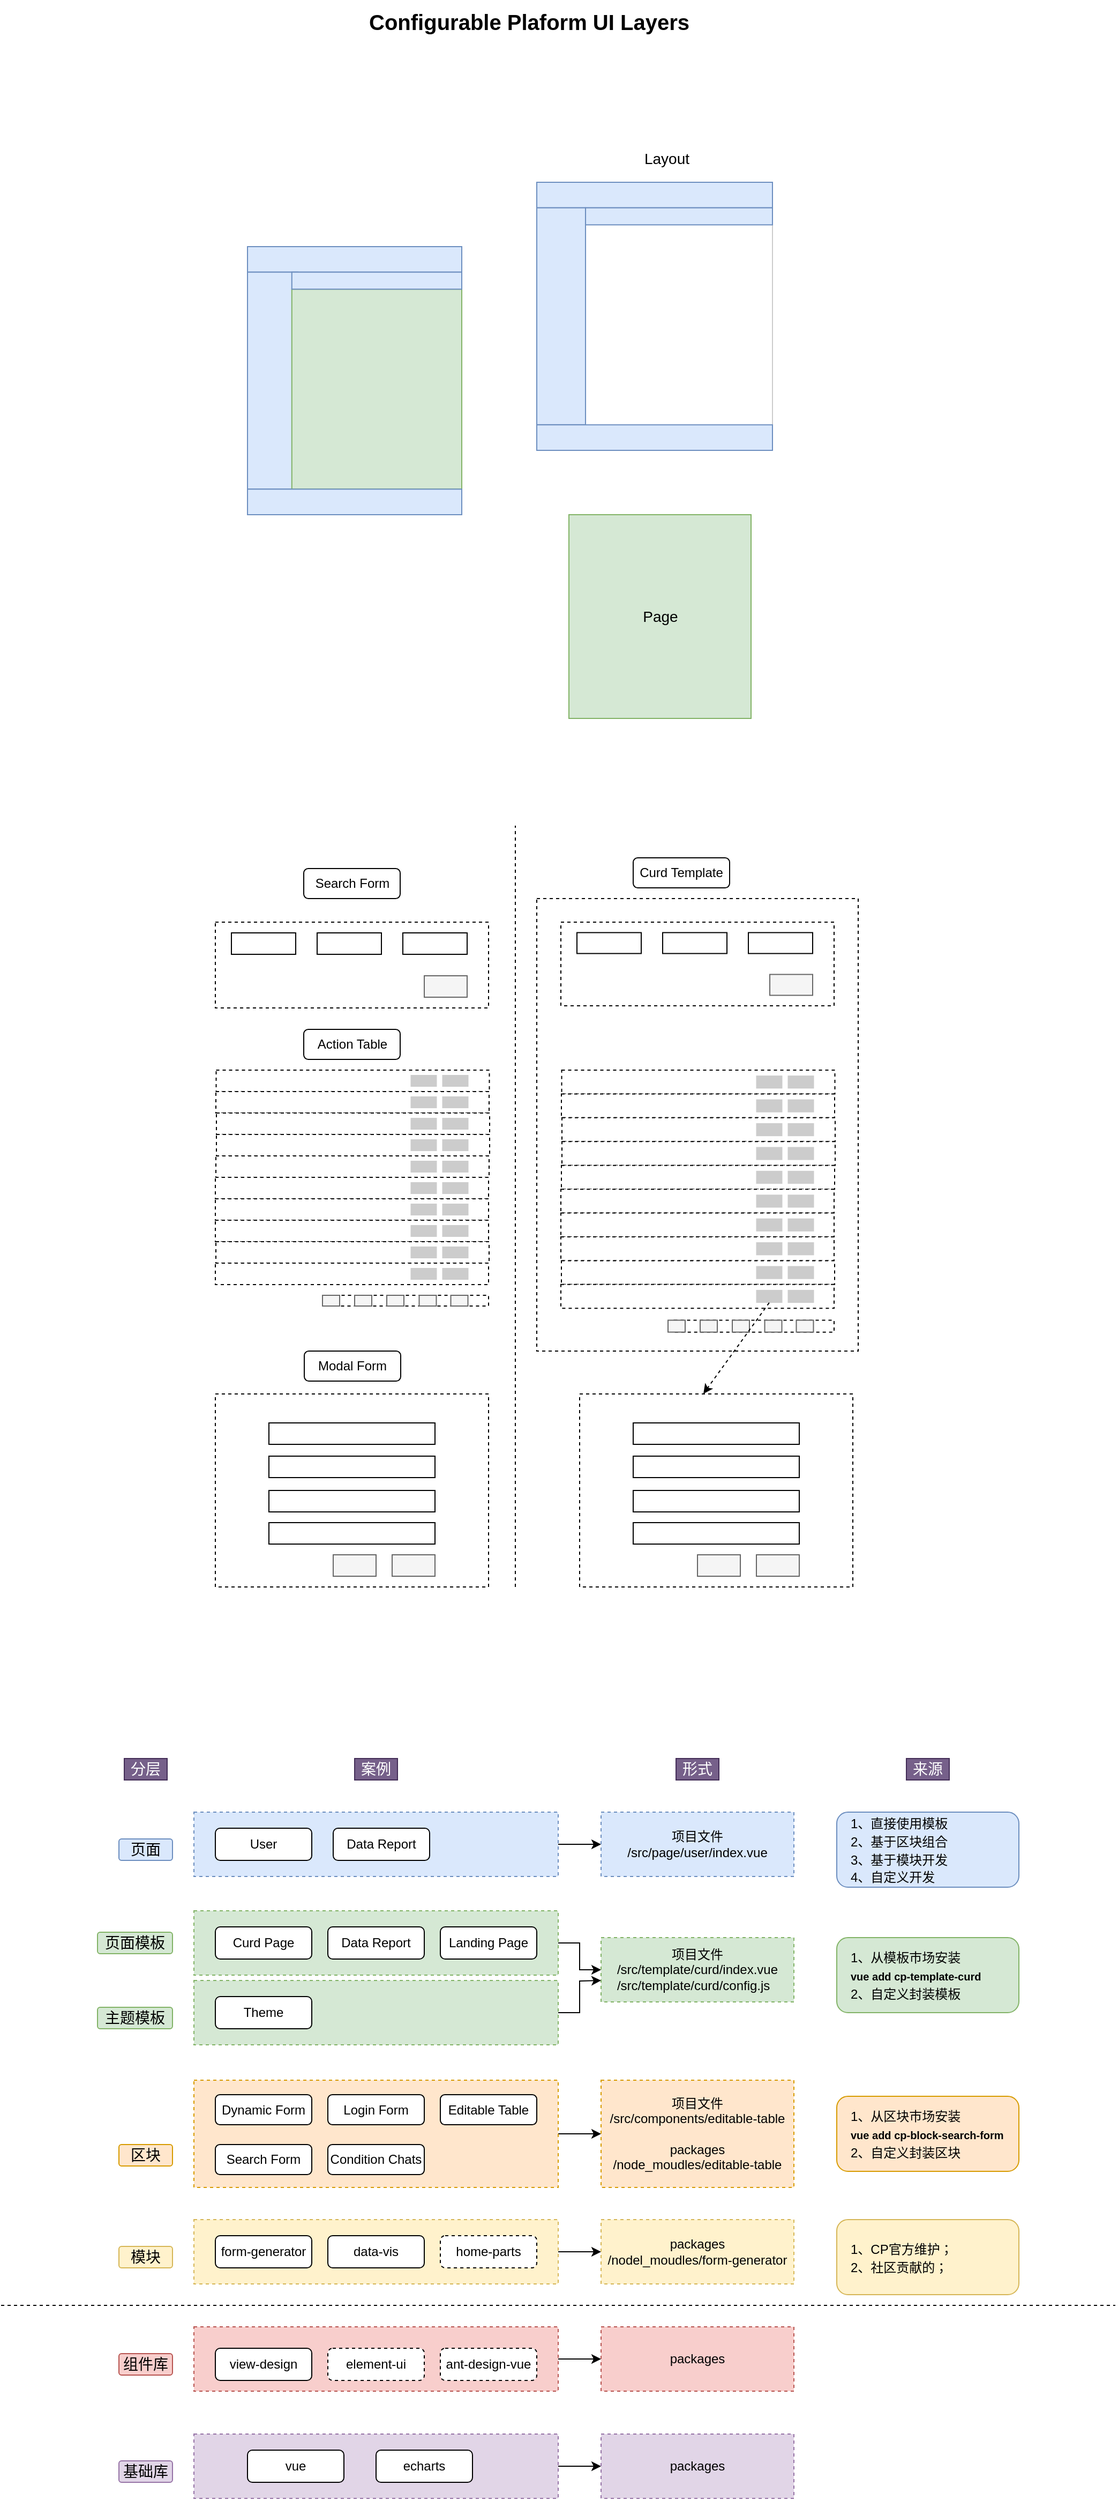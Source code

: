 <mxfile version="13.0.3" type="device"><diagram id="xn0OsnxajvkCveOzhfGD" name="Page-1"><mxGraphModel dx="2151" dy="6607" grid="1" gridSize="10" guides="1" tooltips="1" connect="1" arrows="1" fold="1" page="0" pageScale="1" pageWidth="850" pageHeight="1100" background="#FFFFFF" math="0" shadow="0"><root><mxCell id="0"/><mxCell id="1" parent="0"/><mxCell id="u6pvYu6dQRcn-kuZDcD4-79" value="" style="edgeStyle=orthogonalEdgeStyle;rounded=0;orthogonalLoop=1;jettySize=auto;html=1;fontFamily=Helvetica;fontSize=14;" edge="1" parent="1" source="u6pvYu6dQRcn-kuZDcD4-24" target="u6pvYu6dQRcn-kuZDcD4-78"><mxGeometry relative="1" as="geometry"/></mxCell><mxCell id="u6pvYu6dQRcn-kuZDcD4-24" value="" style="rounded=0;whiteSpace=wrap;html=1;dashed=1;fillColor=#dae8fc;strokeColor=#6c8ebf;" vertex="1" parent="1"><mxGeometry x="-620" y="-1330" width="340" height="60" as="geometry"/></mxCell><mxCell id="u6pvYu6dQRcn-kuZDcD4-78" value="项目文件&lt;br&gt;&lt;div style=&quot;text-align: left&quot;&gt;&lt;span&gt;/src/page/user/index.vue&lt;/span&gt;&lt;/div&gt;" style="rounded=0;whiteSpace=wrap;html=1;dashed=1;fillColor=#dae8fc;strokeColor=#6c8ebf;" vertex="1" parent="1"><mxGeometry x="-240" y="-1330" width="180" height="60" as="geometry"/></mxCell><mxCell id="u6pvYu6dQRcn-kuZDcD4-27" value="页面" style="text;html=1;strokeColor=#6c8ebf;fillColor=#dae8fc;align=center;verticalAlign=middle;whiteSpace=wrap;rounded=1;labelBorderColor=none;arcSize=12;imageWidth=27;fontFamily=Helvetica;fontSize=14;fontStyle=0;imageAspect=1;perimeterSpacing=0;shadow=0;" vertex="1" parent="1"><mxGeometry x="-690" y="-1305" width="50" height="20" as="geometry"/></mxCell><mxCell id="u6pvYu6dQRcn-kuZDcD4-81" value="" style="edgeStyle=orthogonalEdgeStyle;rounded=0;orthogonalLoop=1;jettySize=auto;html=1;fontFamily=Helvetica;fontSize=14;" edge="1" parent="1" source="u6pvYu6dQRcn-kuZDcD4-30" target="u6pvYu6dQRcn-kuZDcD4-80"><mxGeometry relative="1" as="geometry"/></mxCell><mxCell id="u6pvYu6dQRcn-kuZDcD4-30" value="" style="rounded=0;whiteSpace=wrap;html=1;dashed=1;fillColor=#d5e8d4;strokeColor=#82b366;" vertex="1" parent="1"><mxGeometry x="-620" y="-1238" width="340" height="60" as="geometry"/></mxCell><mxCell id="u6pvYu6dQRcn-kuZDcD4-80" value="项目文件&lt;br&gt;&lt;div style=&quot;text-align: left&quot;&gt;&lt;span&gt;/src/template/curd/index.vue&lt;/span&gt;&lt;/div&gt;&lt;div style=&quot;text-align: left&quot;&gt;/src/template/curd/config.js&lt;span&gt;&lt;br&gt;&lt;/span&gt;&lt;/div&gt;" style="rounded=0;whiteSpace=wrap;html=1;dashed=1;fillColor=#d5e8d4;strokeColor=#82b366;" vertex="1" parent="1"><mxGeometry x="-240" y="-1213" width="180" height="60" as="geometry"/></mxCell><mxCell id="u6pvYu6dQRcn-kuZDcD4-32" value="页面模板" style="text;html=1;strokeColor=#82b366;fillColor=#d5e8d4;align=center;verticalAlign=middle;whiteSpace=wrap;rounded=1;labelBorderColor=none;arcSize=12;imageWidth=27;fontFamily=Helvetica;fontSize=14;fontStyle=0;imageAspect=1;perimeterSpacing=0;shadow=0;" vertex="1" parent="1"><mxGeometry x="-710" y="-1218" width="70" height="20" as="geometry"/></mxCell><mxCell id="u6pvYu6dQRcn-kuZDcD4-84" value="" style="edgeStyle=orthogonalEdgeStyle;rounded=0;orthogonalLoop=1;jettySize=auto;html=1;fontFamily=Helvetica;fontSize=14;" edge="1" parent="1" source="u6pvYu6dQRcn-kuZDcD4-36" target="u6pvYu6dQRcn-kuZDcD4-83"><mxGeometry relative="1" as="geometry"/></mxCell><mxCell id="u6pvYu6dQRcn-kuZDcD4-36" value="" style="rounded=0;whiteSpace=wrap;html=1;dashed=1;fillColor=#ffe6cc;strokeColor=#d79b00;" vertex="1" parent="1"><mxGeometry x="-620" y="-1080" width="340" height="100" as="geometry"/></mxCell><mxCell id="u6pvYu6dQRcn-kuZDcD4-83" value="项目文件&lt;br&gt;/src/components/editable-table&lt;br&gt;&lt;br&gt;packages&lt;br&gt;/node_moudles/editable-table" style="rounded=0;whiteSpace=wrap;html=1;dashed=1;fillColor=#ffe6cc;strokeColor=#d79b00;" vertex="1" parent="1"><mxGeometry x="-240" y="-1080" width="180" height="100" as="geometry"/></mxCell><mxCell id="u6pvYu6dQRcn-kuZDcD4-38" value="区块" style="text;html=1;strokeColor=#d79b00;fillColor=#ffe6cc;align=center;verticalAlign=middle;whiteSpace=wrap;rounded=1;labelBorderColor=none;arcSize=12;imageWidth=27;fontFamily=Helvetica;fontSize=14;fontStyle=0;imageAspect=1;perimeterSpacing=0;shadow=0;" vertex="1" parent="1"><mxGeometry x="-690" y="-1020" width="50" height="20" as="geometry"/></mxCell><mxCell id="u6pvYu6dQRcn-kuZDcD4-88" value="" style="edgeStyle=orthogonalEdgeStyle;rounded=0;orthogonalLoop=1;jettySize=auto;html=1;fontFamily=Helvetica;fontSize=14;" edge="1" parent="1" source="u6pvYu6dQRcn-kuZDcD4-39" target="u6pvYu6dQRcn-kuZDcD4-87"><mxGeometry relative="1" as="geometry"/></mxCell><mxCell id="u6pvYu6dQRcn-kuZDcD4-39" value="" style="rounded=0;whiteSpace=wrap;html=1;dashed=1;fillColor=#f8cecc;strokeColor=#b85450;" vertex="1" parent="1"><mxGeometry x="-620" y="-850" width="340" height="60" as="geometry"/></mxCell><mxCell id="u6pvYu6dQRcn-kuZDcD4-87" value="packages" style="rounded=0;whiteSpace=wrap;html=1;dashed=1;fillColor=#f8cecc;strokeColor=#b85450;" vertex="1" parent="1"><mxGeometry x="-240" y="-850" width="180" height="60" as="geometry"/></mxCell><mxCell id="u6pvYu6dQRcn-kuZDcD4-41" value="组件库" style="text;html=1;strokeColor=#b85450;fillColor=#f8cecc;align=center;verticalAlign=middle;whiteSpace=wrap;rounded=1;labelBorderColor=none;arcSize=12;imageWidth=27;fontFamily=Helvetica;fontSize=14;fontStyle=0;imageAspect=1;perimeterSpacing=0;shadow=0;" vertex="1" parent="1"><mxGeometry x="-690" y="-825" width="50" height="20" as="geometry"/></mxCell><mxCell id="u6pvYu6dQRcn-kuZDcD4-92" value="" style="edgeStyle=orthogonalEdgeStyle;rounded=0;orthogonalLoop=1;jettySize=auto;html=1;fontFamily=Helvetica;fontSize=14;" edge="1" parent="1" source="u6pvYu6dQRcn-kuZDcD4-44" target="u6pvYu6dQRcn-kuZDcD4-91"><mxGeometry relative="1" as="geometry"/></mxCell><mxCell id="u6pvYu6dQRcn-kuZDcD4-44" value="" style="rounded=0;whiteSpace=wrap;html=1;dashed=1;fillColor=#e1d5e7;strokeColor=#9673a6;" vertex="1" parent="1"><mxGeometry x="-620" y="-750" width="340" height="60" as="geometry"/></mxCell><mxCell id="u6pvYu6dQRcn-kuZDcD4-91" value="&lt;span&gt;packages&lt;/span&gt;" style="rounded=0;whiteSpace=wrap;html=1;dashed=1;fillColor=#e1d5e7;strokeColor=#9673a6;" vertex="1" parent="1"><mxGeometry x="-240" y="-750" width="180" height="60" as="geometry"/></mxCell><mxCell id="u6pvYu6dQRcn-kuZDcD4-46" value="基础库" style="text;html=1;strokeColor=#9673a6;fillColor=#e1d5e7;align=center;verticalAlign=middle;whiteSpace=wrap;rounded=1;labelBorderColor=none;arcSize=12;imageWidth=27;fontFamily=Helvetica;fontSize=14;fontStyle=0;imageAspect=1;perimeterSpacing=0;shadow=0;" vertex="1" parent="1"><mxGeometry x="-690" y="-725" width="50" height="20" as="geometry"/></mxCell><mxCell id="u6pvYu6dQRcn-kuZDcD4-48" value="vue" style="rounded=1;whiteSpace=wrap;html=1;" vertex="1" parent="1"><mxGeometry x="-570" y="-735" width="90" height="30" as="geometry"/></mxCell><mxCell id="u6pvYu6dQRcn-kuZDcD4-51" value="echarts" style="rounded=1;whiteSpace=wrap;html=1;" vertex="1" parent="1"><mxGeometry x="-450" y="-735" width="90" height="30" as="geometry"/></mxCell><mxCell id="u6pvYu6dQRcn-kuZDcD4-52" value="view-design" style="rounded=1;whiteSpace=wrap;html=1;" vertex="1" parent="1"><mxGeometry x="-600" y="-830" width="90" height="30" as="geometry"/></mxCell><mxCell id="u6pvYu6dQRcn-kuZDcD4-53" value="element-ui" style="rounded=1;whiteSpace=wrap;html=1;dashed=1;" vertex="1" parent="1"><mxGeometry x="-495" y="-830" width="90" height="30" as="geometry"/></mxCell><mxCell id="u6pvYu6dQRcn-kuZDcD4-54" value="ant-design-vue" style="rounded=1;whiteSpace=wrap;html=1;dashed=1;" vertex="1" parent="1"><mxGeometry x="-390" y="-830" width="90" height="30" as="geometry"/></mxCell><mxCell id="u6pvYu6dQRcn-kuZDcD4-55" value="Dynamic Form" style="rounded=1;whiteSpace=wrap;html=1;" vertex="1" parent="1"><mxGeometry x="-600" y="-1066.5" width="90" height="28" as="geometry"/></mxCell><mxCell id="u6pvYu6dQRcn-kuZDcD4-56" value="Login Form" style="rounded=1;whiteSpace=wrap;html=1;" vertex="1" parent="1"><mxGeometry x="-495" y="-1066.5" width="90" height="28" as="geometry"/></mxCell><mxCell id="u6pvYu6dQRcn-kuZDcD4-57" value="Editable Table" style="rounded=1;whiteSpace=wrap;html=1;" vertex="1" parent="1"><mxGeometry x="-390" y="-1066.5" width="90" height="28" as="geometry"/></mxCell><mxCell id="u6pvYu6dQRcn-kuZDcD4-58" value="Curd Page" style="rounded=1;whiteSpace=wrap;html=1;" vertex="1" parent="1"><mxGeometry x="-600" y="-1223" width="90" height="30" as="geometry"/></mxCell><mxCell id="u6pvYu6dQRcn-kuZDcD4-62" value="Condition Chats" style="rounded=1;whiteSpace=wrap;html=1;" vertex="1" parent="1"><mxGeometry x="-495" y="-1020" width="90" height="28" as="geometry"/></mxCell><mxCell id="u6pvYu6dQRcn-kuZDcD4-86" value="" style="edgeStyle=orthogonalEdgeStyle;rounded=0;orthogonalLoop=1;jettySize=auto;html=1;fontFamily=Helvetica;fontSize=14;" edge="1" parent="1" source="u6pvYu6dQRcn-kuZDcD4-63" target="u6pvYu6dQRcn-kuZDcD4-85"><mxGeometry relative="1" as="geometry"/></mxCell><mxCell id="u6pvYu6dQRcn-kuZDcD4-63" value="" style="rounded=0;whiteSpace=wrap;html=1;dashed=1;fillColor=#fff2cc;strokeColor=#d6b656;" vertex="1" parent="1"><mxGeometry x="-620" y="-950" width="340" height="60" as="geometry"/></mxCell><mxCell id="u6pvYu6dQRcn-kuZDcD4-85" value="&lt;span&gt;packages&lt;/span&gt;&lt;br&gt;&lt;span&gt;/nodel_moudles/form-generator&lt;/span&gt;" style="rounded=0;whiteSpace=wrap;html=1;dashed=1;fillColor=#fff2cc;strokeColor=#d6b656;" vertex="1" parent="1"><mxGeometry x="-240" y="-950" width="180" height="60" as="geometry"/></mxCell><mxCell id="u6pvYu6dQRcn-kuZDcD4-65" value="模块" style="text;html=1;strokeColor=#d6b656;fillColor=#fff2cc;align=center;verticalAlign=middle;whiteSpace=wrap;rounded=1;labelBorderColor=none;arcSize=12;imageWidth=27;fontFamily=Helvetica;fontSize=14;fontStyle=0;imageAspect=1;perimeterSpacing=0;shadow=0;" vertex="1" parent="1"><mxGeometry x="-690" y="-925" width="50" height="20" as="geometry"/></mxCell><mxCell id="u6pvYu6dQRcn-kuZDcD4-66" value="form-generator" style="rounded=1;whiteSpace=wrap;html=1;" vertex="1" parent="1"><mxGeometry x="-600" y="-935" width="90" height="30" as="geometry"/></mxCell><mxCell id="u6pvYu6dQRcn-kuZDcD4-67" value="data-vis" style="rounded=1;whiteSpace=wrap;html=1;" vertex="1" parent="1"><mxGeometry x="-495" y="-935" width="90" height="30" as="geometry"/></mxCell><mxCell id="u6pvYu6dQRcn-kuZDcD4-68" value="home-parts" style="rounded=1;whiteSpace=wrap;html=1;dashed=1;" vertex="1" parent="1"><mxGeometry x="-390" y="-935" width="90" height="30" as="geometry"/></mxCell><mxCell id="u6pvYu6dQRcn-kuZDcD4-75" value="&lt;font style=&quot;font-size: 12px&quot;&gt;1、直接使用模板&lt;br&gt;2、基于区块组合&lt;br&gt;3、基于模块开发&lt;br&gt;4、自定义开发&lt;/font&gt;" style="rounded=1;whiteSpace=wrap;html=1;shadow=0;fontFamily=Helvetica;fontSize=14;align=left;horizontal=1;spacingTop=0;spacing=0;spacingLeft=13;fillColor=#dae8fc;strokeColor=#6c8ebf;" vertex="1" parent="1"><mxGeometry x="-20" y="-1330" width="170" height="70" as="geometry"/></mxCell><mxCell id="u6pvYu6dQRcn-kuZDcD4-82" value="User" style="rounded=1;whiteSpace=wrap;html=1;" vertex="1" parent="1"><mxGeometry x="-600" y="-1315" width="90" height="30" as="geometry"/></mxCell><mxCell id="u6pvYu6dQRcn-kuZDcD4-94" value="&lt;font&gt;&lt;span style=&quot;font-size: 12px&quot;&gt;1、从模板市场安装&lt;/span&gt;&lt;br&gt;&lt;b&gt;&lt;font style=&quot;font-size: 10px&quot;&gt;vue add cp-template-curd&lt;/font&gt;&lt;/b&gt;&lt;br&gt;&lt;span style=&quot;font-size: 12px&quot;&gt;2、自定义封装模板&lt;/span&gt;&lt;br&gt;&lt;/font&gt;" style="rounded=1;whiteSpace=wrap;html=1;shadow=0;fontFamily=Helvetica;fontSize=14;align=left;horizontal=1;spacingTop=0;spacing=0;spacingLeft=13;fillColor=#d5e8d4;strokeColor=#82b366;" vertex="1" parent="1"><mxGeometry x="-20" y="-1213" width="170" height="70" as="geometry"/></mxCell><mxCell id="u6pvYu6dQRcn-kuZDcD4-95" value="&lt;font&gt;&lt;span style=&quot;font-size: 12px&quot;&gt;1、从区块市场安装&lt;/span&gt;&lt;br&gt;&lt;b style=&quot;text-align: center&quot;&gt;&lt;font style=&quot;font-size: 10px&quot;&gt;vue add cp-block-search-form&lt;/font&gt;&lt;/b&gt;&lt;br&gt;&lt;span style=&quot;font-size: 12px&quot;&gt;2、自定义封装区块&lt;/span&gt;&lt;br&gt;&lt;/font&gt;" style="rounded=1;whiteSpace=wrap;html=1;shadow=0;fontFamily=Helvetica;fontSize=14;align=left;horizontal=1;spacingTop=0;spacing=0;spacingLeft=13;fillColor=#ffe6cc;strokeColor=#d79b00;" vertex="1" parent="1"><mxGeometry x="-20" y="-1065" width="170" height="70" as="geometry"/></mxCell><mxCell id="u6pvYu6dQRcn-kuZDcD4-98" value="&lt;font style=&quot;font-size: 12px&quot;&gt;1、CP官方维护；&lt;br&gt;2、社区贡献的；&lt;br&gt;&lt;/font&gt;" style="rounded=1;whiteSpace=wrap;html=1;shadow=0;fontFamily=Helvetica;fontSize=14;align=left;horizontal=1;spacingTop=0;spacing=0;spacingLeft=13;fillColor=#fff2cc;strokeColor=#d6b656;" vertex="1" parent="1"><mxGeometry x="-20" y="-950" width="170" height="70" as="geometry"/></mxCell><mxCell id="u6pvYu6dQRcn-kuZDcD4-103" value="" style="endArrow=none;dashed=1;html=1;fontFamily=Helvetica;fontSize=14;" edge="1" parent="1"><mxGeometry width="50" height="50" relative="1" as="geometry"><mxPoint x="-800" y="-870" as="sourcePoint"/><mxPoint x="240" y="-870" as="targetPoint"/></mxGeometry></mxCell><mxCell id="u6pvYu6dQRcn-kuZDcD4-105" value="Data Report" style="rounded=1;whiteSpace=wrap;html=1;" vertex="1" parent="1"><mxGeometry x="-490" y="-1315" width="90" height="30" as="geometry"/></mxCell><mxCell id="u6pvYu6dQRcn-kuZDcD4-106" value="Data Report" style="rounded=1;whiteSpace=wrap;html=1;" vertex="1" parent="1"><mxGeometry x="-495" y="-1223" width="90" height="30" as="geometry"/></mxCell><mxCell id="u6pvYu6dQRcn-kuZDcD4-107" value="Landing Page" style="rounded=1;whiteSpace=wrap;html=1;" vertex="1" parent="1"><mxGeometry x="-390" y="-1223" width="90" height="30" as="geometry"/></mxCell><mxCell id="u6pvYu6dQRcn-kuZDcD4-333" value="Search Form" style="rounded=1;whiteSpace=wrap;html=1;" vertex="1" parent="1"><mxGeometry x="-600" y="-1020" width="90" height="28" as="geometry"/></mxCell><mxCell id="u6pvYu6dQRcn-kuZDcD4-368" value="" style="group" vertex="1" connectable="0" parent="1"><mxGeometry x="-600" y="-2250" width="600" height="710" as="geometry"/></mxCell><mxCell id="u6pvYu6dQRcn-kuZDcD4-243" value="" style="group" vertex="1" connectable="0" parent="u6pvYu6dQRcn-kuZDcD4-368"><mxGeometry x="300" y="68" width="300" height="422" as="geometry"/></mxCell><mxCell id="u6pvYu6dQRcn-kuZDcD4-157" value="" style="rounded=0;whiteSpace=wrap;html=1;shadow=0;dashed=1;fontFamily=Helvetica;fontSize=14;align=left;" vertex="1" parent="u6pvYu6dQRcn-kuZDcD4-243"><mxGeometry width="300" height="422.0" as="geometry"/></mxCell><mxCell id="u6pvYu6dQRcn-kuZDcD4-292" value="" style="group" vertex="1" connectable="0" parent="u6pvYu6dQRcn-kuZDcD4-243"><mxGeometry x="22.5" y="160.014" width="256" height="248.636" as="geometry"/></mxCell><mxCell id="u6pvYu6dQRcn-kuZDcD4-293" value="" style="group" vertex="1" connectable="0" parent="u6pvYu6dQRcn-kuZDcD4-292"><mxGeometry width="256" height="248.636" as="geometry"/></mxCell><mxCell id="u6pvYu6dQRcn-kuZDcD4-294" value="" style="rounded=0;whiteSpace=wrap;html=1;shadow=0;fontFamily=Helvetica;fontSize=14;align=left;dashed=1;" vertex="1" parent="u6pvYu6dQRcn-kuZDcD4-293"><mxGeometry x="0.75" width="255" height="22.211" as="geometry"/></mxCell><mxCell id="u6pvYu6dQRcn-kuZDcD4-295" value="" style="rounded=0;whiteSpace=wrap;html=1;shadow=0;fontFamily=Helvetica;fontSize=14;align=left;dashed=1;" vertex="1" parent="u6pvYu6dQRcn-kuZDcD4-293"><mxGeometry x="0.5" y="22.211" width="255" height="22.211" as="geometry"/></mxCell><mxCell id="u6pvYu6dQRcn-kuZDcD4-296" value="" style="rounded=0;whiteSpace=wrap;html=1;shadow=0;fontFamily=Helvetica;fontSize=14;align=left;dashed=1;" vertex="1" parent="u6pvYu6dQRcn-kuZDcD4-293"><mxGeometry x="1" y="44.421" width="255" height="22.211" as="geometry"/></mxCell><mxCell id="u6pvYu6dQRcn-kuZDcD4-297" value="" style="rounded=0;whiteSpace=wrap;html=1;shadow=0;fontFamily=Helvetica;fontSize=14;align=left;dashed=1;" vertex="1" parent="u6pvYu6dQRcn-kuZDcD4-293"><mxGeometry x="1" y="66.632" width="255" height="22.211" as="geometry"/></mxCell><mxCell id="u6pvYu6dQRcn-kuZDcD4-298" value="" style="rounded=0;whiteSpace=wrap;html=1;shadow=0;fontFamily=Helvetica;fontSize=14;align=left;dashed=1;" vertex="1" parent="u6pvYu6dQRcn-kuZDcD4-293"><mxGeometry x="0.5" y="88.842" width="255" height="22.211" as="geometry"/></mxCell><mxCell id="u6pvYu6dQRcn-kuZDcD4-299" value="" style="rounded=0;whiteSpace=wrap;html=1;shadow=0;dashed=1;fontFamily=Helvetica;fontSize=14;align=left;" vertex="1" parent="u6pvYu6dQRcn-kuZDcD4-293"><mxGeometry x="105.75" y="233.211" width="149.25" height="11.105" as="geometry"/></mxCell><mxCell id="u6pvYu6dQRcn-kuZDcD4-300" value="" style="rounded=0;whiteSpace=wrap;html=1;shadow=0;fontFamily=Helvetica;fontSize=14;align=left;fillColor=#f5f5f5;strokeColor=#666666;fontColor=#333333;" vertex="1" parent="u6pvYu6dQRcn-kuZDcD4-293"><mxGeometry x="100" y="233.211" width="16" height="11.105" as="geometry"/></mxCell><mxCell id="u6pvYu6dQRcn-kuZDcD4-301" value="" style="rounded=0;whiteSpace=wrap;html=1;shadow=0;fontFamily=Helvetica;fontSize=14;align=left;fillColor=#f5f5f5;strokeColor=#666666;fontColor=#333333;" vertex="1" parent="u6pvYu6dQRcn-kuZDcD4-293"><mxGeometry x="130" y="233.211" width="16" height="11.105" as="geometry"/></mxCell><mxCell id="u6pvYu6dQRcn-kuZDcD4-302" value="" style="rounded=0;whiteSpace=wrap;html=1;shadow=0;fontFamily=Helvetica;fontSize=14;align=left;fillColor=#f5f5f5;strokeColor=#666666;fontColor=#333333;" vertex="1" parent="u6pvYu6dQRcn-kuZDcD4-293"><mxGeometry x="160" y="233.211" width="16" height="11.105" as="geometry"/></mxCell><mxCell id="u6pvYu6dQRcn-kuZDcD4-303" value="" style="rounded=0;whiteSpace=wrap;html=1;shadow=0;fontFamily=Helvetica;fontSize=14;align=left;fillColor=#f5f5f5;strokeColor=#666666;fontColor=#333333;" vertex="1" parent="u6pvYu6dQRcn-kuZDcD4-293"><mxGeometry x="190.25" y="233.211" width="16" height="11.105" as="geometry"/></mxCell><mxCell id="u6pvYu6dQRcn-kuZDcD4-304" value="" style="rounded=0;whiteSpace=wrap;html=1;shadow=0;fontFamily=Helvetica;fontSize=14;align=left;fillColor=#f5f5f5;strokeColor=#666666;fontColor=#333333;" vertex="1" parent="u6pvYu6dQRcn-kuZDcD4-293"><mxGeometry x="219.75" y="233.211" width="16" height="11.105" as="geometry"/></mxCell><mxCell id="u6pvYu6dQRcn-kuZDcD4-305" value="" style="rounded=0;whiteSpace=wrap;html=1;shadow=0;fontFamily=Helvetica;fontSize=14;align=left;dashed=1;" vertex="1" parent="u6pvYu6dQRcn-kuZDcD4-293"><mxGeometry y="111.053" width="255" height="22.211" as="geometry"/></mxCell><mxCell id="u6pvYu6dQRcn-kuZDcD4-306" value="" style="rounded=0;whiteSpace=wrap;html=1;shadow=0;fontFamily=Helvetica;fontSize=14;align=left;dashed=1;" vertex="1" parent="u6pvYu6dQRcn-kuZDcD4-293"><mxGeometry y="133.263" width="255" height="22.211" as="geometry"/></mxCell><mxCell id="u6pvYu6dQRcn-kuZDcD4-307" value="" style="rounded=0;whiteSpace=wrap;html=1;shadow=0;fontFamily=Helvetica;fontSize=14;align=left;dashed=1;" vertex="1" parent="u6pvYu6dQRcn-kuZDcD4-293"><mxGeometry y="155.474" width="255" height="22.211" as="geometry"/></mxCell><mxCell id="u6pvYu6dQRcn-kuZDcD4-308" value="" style="rounded=0;whiteSpace=wrap;html=1;shadow=0;fontFamily=Helvetica;fontSize=14;align=left;dashed=1;" vertex="1" parent="u6pvYu6dQRcn-kuZDcD4-293"><mxGeometry x="0.5" y="177.684" width="255" height="22.211" as="geometry"/></mxCell><mxCell id="u6pvYu6dQRcn-kuZDcD4-309" value="" style="rounded=0;whiteSpace=wrap;html=1;shadow=0;fontFamily=Helvetica;fontSize=14;align=left;dashed=1;" vertex="1" parent="u6pvYu6dQRcn-kuZDcD4-293"><mxGeometry y="199.895" width="255" height="22.211" as="geometry"/></mxCell><mxCell id="u6pvYu6dQRcn-kuZDcD4-310" value="" style="rounded=0;whiteSpace=wrap;html=1;shadow=0;fontFamily=Helvetica;fontSize=14;align=left;fillColor=#CCCCCC;strokeColor=#CCCCCC;fontColor=#333333;" vertex="1" parent="u6pvYu6dQRcn-kuZDcD4-293"><mxGeometry x="182.75" y="5.553" width="23.5" height="11.105" as="geometry"/></mxCell><mxCell id="u6pvYu6dQRcn-kuZDcD4-311" value="" style="rounded=0;whiteSpace=wrap;html=1;shadow=0;fontFamily=Helvetica;fontSize=14;align=left;fillColor=#CCCCCC;strokeColor=#CCCCCC;fontColor=#333333;" vertex="1" parent="u6pvYu6dQRcn-kuZDcD4-293"><mxGeometry x="212.25" y="5.553" width="23.5" height="11.105" as="geometry"/></mxCell><mxCell id="u6pvYu6dQRcn-kuZDcD4-312" value="" style="rounded=0;whiteSpace=wrap;html=1;shadow=0;fontFamily=Helvetica;fontSize=14;align=left;fillColor=#CCCCCC;strokeColor=#CCCCCC;fontColor=#333333;" vertex="1" parent="u6pvYu6dQRcn-kuZDcD4-293"><mxGeometry x="182.75" y="27.763" width="23.5" height="11.105" as="geometry"/></mxCell><mxCell id="u6pvYu6dQRcn-kuZDcD4-313" value="" style="rounded=0;whiteSpace=wrap;html=1;shadow=0;fontFamily=Helvetica;fontSize=14;align=left;fillColor=#CCCCCC;strokeColor=#CCCCCC;fontColor=#333333;" vertex="1" parent="u6pvYu6dQRcn-kuZDcD4-293"><mxGeometry x="212.25" y="27.763" width="23.5" height="11.105" as="geometry"/></mxCell><mxCell id="u6pvYu6dQRcn-kuZDcD4-314" value="" style="rounded=0;whiteSpace=wrap;html=1;shadow=0;fontFamily=Helvetica;fontSize=14;align=left;fillColor=#CCCCCC;strokeColor=#CCCCCC;fontColor=#333333;" vertex="1" parent="u6pvYu6dQRcn-kuZDcD4-293"><mxGeometry x="182.75" y="49.974" width="23.5" height="11.105" as="geometry"/></mxCell><mxCell id="u6pvYu6dQRcn-kuZDcD4-315" value="" style="rounded=0;whiteSpace=wrap;html=1;shadow=0;fontFamily=Helvetica;fontSize=14;align=left;fillColor=#CCCCCC;strokeColor=#CCCCCC;fontColor=#333333;" vertex="1" parent="u6pvYu6dQRcn-kuZDcD4-293"><mxGeometry x="212.25" y="49.974" width="23.5" height="11.105" as="geometry"/></mxCell><mxCell id="u6pvYu6dQRcn-kuZDcD4-316" value="" style="rounded=0;whiteSpace=wrap;html=1;shadow=0;fontFamily=Helvetica;fontSize=14;align=left;fillColor=#CCCCCC;strokeColor=#CCCCCC;fontColor=#333333;" vertex="1" parent="u6pvYu6dQRcn-kuZDcD4-293"><mxGeometry x="182.75" y="72.184" width="23.5" height="11.105" as="geometry"/></mxCell><mxCell id="u6pvYu6dQRcn-kuZDcD4-317" value="" style="rounded=0;whiteSpace=wrap;html=1;shadow=0;fontFamily=Helvetica;fontSize=14;align=left;fillColor=#CCCCCC;strokeColor=#CCCCCC;fontColor=#333333;" vertex="1" parent="u6pvYu6dQRcn-kuZDcD4-293"><mxGeometry x="212.25" y="72.184" width="23.5" height="11.105" as="geometry"/></mxCell><mxCell id="u6pvYu6dQRcn-kuZDcD4-318" value="" style="rounded=0;whiteSpace=wrap;html=1;shadow=0;fontFamily=Helvetica;fontSize=14;align=left;fillColor=#CCCCCC;strokeColor=#CCCCCC;fontColor=#333333;" vertex="1" parent="u6pvYu6dQRcn-kuZDcD4-293"><mxGeometry x="182.75" y="94.395" width="23.5" height="11.105" as="geometry"/></mxCell><mxCell id="u6pvYu6dQRcn-kuZDcD4-319" value="" style="rounded=0;whiteSpace=wrap;html=1;shadow=0;fontFamily=Helvetica;fontSize=14;align=left;fillColor=#CCCCCC;strokeColor=#CCCCCC;fontColor=#333333;" vertex="1" parent="u6pvYu6dQRcn-kuZDcD4-293"><mxGeometry x="212.25" y="94.395" width="23.5" height="11.105" as="geometry"/></mxCell><mxCell id="u6pvYu6dQRcn-kuZDcD4-320" value="" style="rounded=0;whiteSpace=wrap;html=1;shadow=0;fontFamily=Helvetica;fontSize=14;align=left;fillColor=#CCCCCC;strokeColor=#CCCCCC;fontColor=#333333;" vertex="1" parent="u6pvYu6dQRcn-kuZDcD4-293"><mxGeometry x="182.75" y="116.605" width="23.5" height="11.105" as="geometry"/></mxCell><mxCell id="u6pvYu6dQRcn-kuZDcD4-321" value="" style="rounded=0;whiteSpace=wrap;html=1;shadow=0;fontFamily=Helvetica;fontSize=14;align=left;fillColor=#CCCCCC;strokeColor=#CCCCCC;fontColor=#333333;" vertex="1" parent="u6pvYu6dQRcn-kuZDcD4-293"><mxGeometry x="212.25" y="116.605" width="23.5" height="11.105" as="geometry"/></mxCell><mxCell id="u6pvYu6dQRcn-kuZDcD4-322" value="" style="rounded=0;whiteSpace=wrap;html=1;shadow=0;fontFamily=Helvetica;fontSize=14;align=left;fillColor=#CCCCCC;strokeColor=#CCCCCC;fontColor=#333333;" vertex="1" parent="u6pvYu6dQRcn-kuZDcD4-293"><mxGeometry x="182.75" y="138.816" width="23.5" height="11.105" as="geometry"/></mxCell><mxCell id="u6pvYu6dQRcn-kuZDcD4-323" value="" style="rounded=0;whiteSpace=wrap;html=1;shadow=0;fontFamily=Helvetica;fontSize=14;align=left;fillColor=#CCCCCC;strokeColor=#CCCCCC;fontColor=#333333;" vertex="1" parent="u6pvYu6dQRcn-kuZDcD4-293"><mxGeometry x="212.25" y="138.816" width="23.5" height="11.105" as="geometry"/></mxCell><mxCell id="u6pvYu6dQRcn-kuZDcD4-324" value="" style="rounded=0;whiteSpace=wrap;html=1;shadow=0;fontFamily=Helvetica;fontSize=14;align=left;fillColor=#CCCCCC;strokeColor=#CCCCCC;fontColor=#333333;" vertex="1" parent="u6pvYu6dQRcn-kuZDcD4-293"><mxGeometry x="182.75" y="161.026" width="23.5" height="11.105" as="geometry"/></mxCell><mxCell id="u6pvYu6dQRcn-kuZDcD4-325" value="" style="rounded=0;whiteSpace=wrap;html=1;shadow=0;fontFamily=Helvetica;fontSize=14;align=left;fillColor=#CCCCCC;strokeColor=#CCCCCC;fontColor=#333333;" vertex="1" parent="u6pvYu6dQRcn-kuZDcD4-293"><mxGeometry x="212.25" y="161.026" width="23.5" height="11.105" as="geometry"/></mxCell><mxCell id="u6pvYu6dQRcn-kuZDcD4-326" value="" style="rounded=0;whiteSpace=wrap;html=1;shadow=0;fontFamily=Helvetica;fontSize=14;align=left;fillColor=#CCCCCC;strokeColor=#CCCCCC;fontColor=#333333;" vertex="1" parent="u6pvYu6dQRcn-kuZDcD4-293"><mxGeometry x="182.75" y="183.237" width="23.5" height="11.105" as="geometry"/></mxCell><mxCell id="u6pvYu6dQRcn-kuZDcD4-327" value="" style="rounded=0;whiteSpace=wrap;html=1;shadow=0;fontFamily=Helvetica;fontSize=14;align=left;fillColor=#CCCCCC;strokeColor=#CCCCCC;fontColor=#333333;" vertex="1" parent="u6pvYu6dQRcn-kuZDcD4-293"><mxGeometry x="212.25" y="183.237" width="23.5" height="11.105" as="geometry"/></mxCell><mxCell id="u6pvYu6dQRcn-kuZDcD4-328" value="" style="rounded=0;whiteSpace=wrap;html=1;shadow=0;fontFamily=Helvetica;fontSize=14;align=left;fillColor=#CCCCCC;strokeColor=#CCCCCC;fontColor=#333333;" vertex="1" parent="u6pvYu6dQRcn-kuZDcD4-293"><mxGeometry x="182.75" y="205.447" width="23.5" height="11.105" as="geometry"/></mxCell><mxCell id="u6pvYu6dQRcn-kuZDcD4-329" value="" style="rounded=0;whiteSpace=wrap;html=1;shadow=0;fontFamily=Helvetica;fontSize=14;align=left;fillColor=#CCCCCC;strokeColor=#CCCCCC;fontColor=#333333;" vertex="1" parent="u6pvYu6dQRcn-kuZDcD4-293"><mxGeometry x="212.25" y="205.447" width="23.5" height="11.105" as="geometry"/></mxCell><mxCell id="u6pvYu6dQRcn-kuZDcD4-245" value="" style="group" vertex="1" connectable="0" parent="u6pvYu6dQRcn-kuZDcD4-243"><mxGeometry x="22.5" y="22" width="255" height="78" as="geometry"/></mxCell><mxCell id="u6pvYu6dQRcn-kuZDcD4-158" value="" style="rounded=0;whiteSpace=wrap;html=1;shadow=0;dashed=1;fontFamily=Helvetica;fontSize=14;align=left;" vertex="1" parent="u6pvYu6dQRcn-kuZDcD4-245"><mxGeometry width="255" height="78" as="geometry"/></mxCell><mxCell id="u6pvYu6dQRcn-kuZDcD4-159" value="" style="rounded=0;whiteSpace=wrap;html=1;shadow=0;fontFamily=Helvetica;fontSize=14;align=left;fillColor=#f5f5f5;strokeColor=#666666;fontColor=#333333;" vertex="1" parent="u6pvYu6dQRcn-kuZDcD4-245"><mxGeometry x="195" y="48.75" width="40" height="19.5" as="geometry"/></mxCell><mxCell id="u6pvYu6dQRcn-kuZDcD4-160" value="" style="rounded=0;whiteSpace=wrap;html=1;shadow=0;fontFamily=Helvetica;fontSize=14;align=left;" vertex="1" parent="u6pvYu6dQRcn-kuZDcD4-245"><mxGeometry x="15" y="9.75" width="60" height="19.5" as="geometry"/></mxCell><mxCell id="u6pvYu6dQRcn-kuZDcD4-161" value="" style="rounded=0;whiteSpace=wrap;html=1;shadow=0;fontFamily=Helvetica;fontSize=14;align=left;" vertex="1" parent="u6pvYu6dQRcn-kuZDcD4-245"><mxGeometry x="95" y="9.75" width="60" height="19.5" as="geometry"/></mxCell><mxCell id="u6pvYu6dQRcn-kuZDcD4-162" value="" style="rounded=0;whiteSpace=wrap;html=1;shadow=0;fontFamily=Helvetica;fontSize=14;align=left;" vertex="1" parent="u6pvYu6dQRcn-kuZDcD4-245"><mxGeometry x="175" y="9.75" width="60" height="19.5" as="geometry"/></mxCell><mxCell id="u6pvYu6dQRcn-kuZDcD4-246" value="" style="group" vertex="1" connectable="0" parent="u6pvYu6dQRcn-kuZDcD4-368"><mxGeometry y="90" width="255" height="80" as="geometry"/></mxCell><mxCell id="u6pvYu6dQRcn-kuZDcD4-247" value="" style="rounded=0;whiteSpace=wrap;html=1;shadow=0;dashed=1;fontFamily=Helvetica;fontSize=14;align=left;" vertex="1" parent="u6pvYu6dQRcn-kuZDcD4-246"><mxGeometry width="255" height="80" as="geometry"/></mxCell><mxCell id="u6pvYu6dQRcn-kuZDcD4-248" value="" style="rounded=0;whiteSpace=wrap;html=1;shadow=0;fontFamily=Helvetica;fontSize=14;align=left;fillColor=#f5f5f5;strokeColor=#666666;fontColor=#333333;" vertex="1" parent="u6pvYu6dQRcn-kuZDcD4-246"><mxGeometry x="195" y="50" width="40" height="20" as="geometry"/></mxCell><mxCell id="u6pvYu6dQRcn-kuZDcD4-249" value="" style="rounded=0;whiteSpace=wrap;html=1;shadow=0;fontFamily=Helvetica;fontSize=14;align=left;" vertex="1" parent="u6pvYu6dQRcn-kuZDcD4-246"><mxGeometry x="15" y="10" width="60" height="20" as="geometry"/></mxCell><mxCell id="u6pvYu6dQRcn-kuZDcD4-250" value="" style="rounded=0;whiteSpace=wrap;html=1;shadow=0;fontFamily=Helvetica;fontSize=14;align=left;" vertex="1" parent="u6pvYu6dQRcn-kuZDcD4-246"><mxGeometry x="95" y="10" width="60" height="20" as="geometry"/></mxCell><mxCell id="u6pvYu6dQRcn-kuZDcD4-251" value="" style="rounded=0;whiteSpace=wrap;html=1;shadow=0;fontFamily=Helvetica;fontSize=14;align=left;" vertex="1" parent="u6pvYu6dQRcn-kuZDcD4-246"><mxGeometry x="175" y="10" width="60" height="20" as="geometry"/></mxCell><mxCell id="u6pvYu6dQRcn-kuZDcD4-291" value="" style="group" vertex="1" connectable="0" parent="u6pvYu6dQRcn-kuZDcD4-368"><mxGeometry y="228.01" width="256" height="223.89" as="geometry"/></mxCell><mxCell id="u6pvYu6dQRcn-kuZDcD4-253" value="" style="group" vertex="1" connectable="0" parent="u6pvYu6dQRcn-kuZDcD4-291"><mxGeometry width="256" height="223.89" as="geometry"/></mxCell><mxCell id="u6pvYu6dQRcn-kuZDcD4-254" value="" style="rounded=0;whiteSpace=wrap;html=1;shadow=0;fontFamily=Helvetica;fontSize=14;align=left;dashed=1;" vertex="1" parent="u6pvYu6dQRcn-kuZDcD4-253"><mxGeometry x="0.75" width="255" height="20" as="geometry"/></mxCell><mxCell id="u6pvYu6dQRcn-kuZDcD4-255" value="" style="rounded=0;whiteSpace=wrap;html=1;shadow=0;fontFamily=Helvetica;fontSize=14;align=left;dashed=1;" vertex="1" parent="u6pvYu6dQRcn-kuZDcD4-253"><mxGeometry x="0.5" y="20" width="255" height="20" as="geometry"/></mxCell><mxCell id="u6pvYu6dQRcn-kuZDcD4-256" value="" style="rounded=0;whiteSpace=wrap;html=1;shadow=0;fontFamily=Helvetica;fontSize=14;align=left;dashed=1;" vertex="1" parent="u6pvYu6dQRcn-kuZDcD4-253"><mxGeometry x="1" y="40" width="255" height="20" as="geometry"/></mxCell><mxCell id="u6pvYu6dQRcn-kuZDcD4-257" value="" style="rounded=0;whiteSpace=wrap;html=1;shadow=0;fontFamily=Helvetica;fontSize=14;align=left;dashed=1;" vertex="1" parent="u6pvYu6dQRcn-kuZDcD4-253"><mxGeometry x="1" y="60" width="255" height="20" as="geometry"/></mxCell><mxCell id="u6pvYu6dQRcn-kuZDcD4-258" value="" style="rounded=0;whiteSpace=wrap;html=1;shadow=0;fontFamily=Helvetica;fontSize=14;align=left;dashed=1;" vertex="1" parent="u6pvYu6dQRcn-kuZDcD4-253"><mxGeometry x="0.5" y="80" width="255" height="20" as="geometry"/></mxCell><mxCell id="u6pvYu6dQRcn-kuZDcD4-259" value="" style="rounded=0;whiteSpace=wrap;html=1;shadow=0;dashed=1;fontFamily=Helvetica;fontSize=14;align=left;" vertex="1" parent="u6pvYu6dQRcn-kuZDcD4-253"><mxGeometry x="105.75" y="210" width="149.25" height="10" as="geometry"/></mxCell><mxCell id="u6pvYu6dQRcn-kuZDcD4-260" value="" style="rounded=0;whiteSpace=wrap;html=1;shadow=0;fontFamily=Helvetica;fontSize=14;align=left;fillColor=#f5f5f5;strokeColor=#666666;fontColor=#333333;" vertex="1" parent="u6pvYu6dQRcn-kuZDcD4-253"><mxGeometry x="100" y="210" width="16" height="10" as="geometry"/></mxCell><mxCell id="u6pvYu6dQRcn-kuZDcD4-261" value="" style="rounded=0;whiteSpace=wrap;html=1;shadow=0;fontFamily=Helvetica;fontSize=14;align=left;fillColor=#f5f5f5;strokeColor=#666666;fontColor=#333333;" vertex="1" parent="u6pvYu6dQRcn-kuZDcD4-253"><mxGeometry x="130" y="210" width="16" height="10" as="geometry"/></mxCell><mxCell id="u6pvYu6dQRcn-kuZDcD4-262" value="" style="rounded=0;whiteSpace=wrap;html=1;shadow=0;fontFamily=Helvetica;fontSize=14;align=left;fillColor=#f5f5f5;strokeColor=#666666;fontColor=#333333;" vertex="1" parent="u6pvYu6dQRcn-kuZDcD4-253"><mxGeometry x="160" y="210" width="16" height="10" as="geometry"/></mxCell><mxCell id="u6pvYu6dQRcn-kuZDcD4-263" value="" style="rounded=0;whiteSpace=wrap;html=1;shadow=0;fontFamily=Helvetica;fontSize=14;align=left;fillColor=#f5f5f5;strokeColor=#666666;fontColor=#333333;" vertex="1" parent="u6pvYu6dQRcn-kuZDcD4-253"><mxGeometry x="190.25" y="210" width="16" height="10" as="geometry"/></mxCell><mxCell id="u6pvYu6dQRcn-kuZDcD4-264" value="" style="rounded=0;whiteSpace=wrap;html=1;shadow=0;fontFamily=Helvetica;fontSize=14;align=left;fillColor=#f5f5f5;strokeColor=#666666;fontColor=#333333;" vertex="1" parent="u6pvYu6dQRcn-kuZDcD4-253"><mxGeometry x="219.75" y="210" width="16" height="10" as="geometry"/></mxCell><mxCell id="u6pvYu6dQRcn-kuZDcD4-265" value="" style="rounded=0;whiteSpace=wrap;html=1;shadow=0;fontFamily=Helvetica;fontSize=14;align=left;dashed=1;" vertex="1" parent="u6pvYu6dQRcn-kuZDcD4-253"><mxGeometry y="100" width="255" height="20" as="geometry"/></mxCell><mxCell id="u6pvYu6dQRcn-kuZDcD4-266" value="" style="rounded=0;whiteSpace=wrap;html=1;shadow=0;fontFamily=Helvetica;fontSize=14;align=left;dashed=1;" vertex="1" parent="u6pvYu6dQRcn-kuZDcD4-253"><mxGeometry y="120" width="255" height="20" as="geometry"/></mxCell><mxCell id="u6pvYu6dQRcn-kuZDcD4-267" value="" style="rounded=0;whiteSpace=wrap;html=1;shadow=0;fontFamily=Helvetica;fontSize=14;align=left;dashed=1;" vertex="1" parent="u6pvYu6dQRcn-kuZDcD4-253"><mxGeometry y="140" width="255" height="20" as="geometry"/></mxCell><mxCell id="u6pvYu6dQRcn-kuZDcD4-268" value="" style="rounded=0;whiteSpace=wrap;html=1;shadow=0;fontFamily=Helvetica;fontSize=14;align=left;dashed=1;" vertex="1" parent="u6pvYu6dQRcn-kuZDcD4-253"><mxGeometry x="0.5" y="160" width="255" height="20" as="geometry"/></mxCell><mxCell id="u6pvYu6dQRcn-kuZDcD4-269" value="" style="rounded=0;whiteSpace=wrap;html=1;shadow=0;fontFamily=Helvetica;fontSize=14;align=left;dashed=1;" vertex="1" parent="u6pvYu6dQRcn-kuZDcD4-253"><mxGeometry y="180" width="255" height="20" as="geometry"/></mxCell><mxCell id="u6pvYu6dQRcn-kuZDcD4-270" value="" style="rounded=0;whiteSpace=wrap;html=1;shadow=0;fontFamily=Helvetica;fontSize=14;align=left;fillColor=#CCCCCC;strokeColor=#CCCCCC;fontColor=#333333;" vertex="1" parent="u6pvYu6dQRcn-kuZDcD4-253"><mxGeometry x="182.75" y="5" width="23.5" height="10" as="geometry"/></mxCell><mxCell id="u6pvYu6dQRcn-kuZDcD4-271" value="" style="rounded=0;whiteSpace=wrap;html=1;shadow=0;fontFamily=Helvetica;fontSize=14;align=left;fillColor=#CCCCCC;strokeColor=#CCCCCC;fontColor=#333333;" vertex="1" parent="u6pvYu6dQRcn-kuZDcD4-253"><mxGeometry x="212.25" y="5" width="23.5" height="10" as="geometry"/></mxCell><mxCell id="u6pvYu6dQRcn-kuZDcD4-272" value="" style="rounded=0;whiteSpace=wrap;html=1;shadow=0;fontFamily=Helvetica;fontSize=14;align=left;fillColor=#CCCCCC;strokeColor=#CCCCCC;fontColor=#333333;" vertex="1" parent="u6pvYu6dQRcn-kuZDcD4-253"><mxGeometry x="182.75" y="25" width="23.5" height="10" as="geometry"/></mxCell><mxCell id="u6pvYu6dQRcn-kuZDcD4-273" value="" style="rounded=0;whiteSpace=wrap;html=1;shadow=0;fontFamily=Helvetica;fontSize=14;align=left;fillColor=#CCCCCC;strokeColor=#CCCCCC;fontColor=#333333;" vertex="1" parent="u6pvYu6dQRcn-kuZDcD4-253"><mxGeometry x="212.25" y="25" width="23.5" height="10" as="geometry"/></mxCell><mxCell id="u6pvYu6dQRcn-kuZDcD4-274" value="" style="rounded=0;whiteSpace=wrap;html=1;shadow=0;fontFamily=Helvetica;fontSize=14;align=left;fillColor=#CCCCCC;strokeColor=#CCCCCC;fontColor=#333333;" vertex="1" parent="u6pvYu6dQRcn-kuZDcD4-253"><mxGeometry x="182.75" y="45" width="23.5" height="10" as="geometry"/></mxCell><mxCell id="u6pvYu6dQRcn-kuZDcD4-275" value="" style="rounded=0;whiteSpace=wrap;html=1;shadow=0;fontFamily=Helvetica;fontSize=14;align=left;fillColor=#CCCCCC;strokeColor=#CCCCCC;fontColor=#333333;" vertex="1" parent="u6pvYu6dQRcn-kuZDcD4-253"><mxGeometry x="212.25" y="45" width="23.5" height="10" as="geometry"/></mxCell><mxCell id="u6pvYu6dQRcn-kuZDcD4-276" value="" style="rounded=0;whiteSpace=wrap;html=1;shadow=0;fontFamily=Helvetica;fontSize=14;align=left;fillColor=#CCCCCC;strokeColor=#CCCCCC;fontColor=#333333;" vertex="1" parent="u6pvYu6dQRcn-kuZDcD4-253"><mxGeometry x="182.75" y="65" width="23.5" height="10" as="geometry"/></mxCell><mxCell id="u6pvYu6dQRcn-kuZDcD4-277" value="" style="rounded=0;whiteSpace=wrap;html=1;shadow=0;fontFamily=Helvetica;fontSize=14;align=left;fillColor=#CCCCCC;strokeColor=#CCCCCC;fontColor=#333333;" vertex="1" parent="u6pvYu6dQRcn-kuZDcD4-253"><mxGeometry x="212.25" y="65" width="23.5" height="10" as="geometry"/></mxCell><mxCell id="u6pvYu6dQRcn-kuZDcD4-278" value="" style="rounded=0;whiteSpace=wrap;html=1;shadow=0;fontFamily=Helvetica;fontSize=14;align=left;fillColor=#CCCCCC;strokeColor=#CCCCCC;fontColor=#333333;" vertex="1" parent="u6pvYu6dQRcn-kuZDcD4-253"><mxGeometry x="182.75" y="85" width="23.5" height="10" as="geometry"/></mxCell><mxCell id="u6pvYu6dQRcn-kuZDcD4-279" value="" style="rounded=0;whiteSpace=wrap;html=1;shadow=0;fontFamily=Helvetica;fontSize=14;align=left;fillColor=#CCCCCC;strokeColor=#CCCCCC;fontColor=#333333;" vertex="1" parent="u6pvYu6dQRcn-kuZDcD4-253"><mxGeometry x="212.25" y="85" width="23.5" height="10" as="geometry"/></mxCell><mxCell id="u6pvYu6dQRcn-kuZDcD4-280" value="" style="rounded=0;whiteSpace=wrap;html=1;shadow=0;fontFamily=Helvetica;fontSize=14;align=left;fillColor=#CCCCCC;strokeColor=#CCCCCC;fontColor=#333333;" vertex="1" parent="u6pvYu6dQRcn-kuZDcD4-253"><mxGeometry x="182.75" y="105" width="23.5" height="10" as="geometry"/></mxCell><mxCell id="u6pvYu6dQRcn-kuZDcD4-281" value="" style="rounded=0;whiteSpace=wrap;html=1;shadow=0;fontFamily=Helvetica;fontSize=14;align=left;fillColor=#CCCCCC;strokeColor=#CCCCCC;fontColor=#333333;" vertex="1" parent="u6pvYu6dQRcn-kuZDcD4-253"><mxGeometry x="212.25" y="105" width="23.5" height="10" as="geometry"/></mxCell><mxCell id="u6pvYu6dQRcn-kuZDcD4-282" value="" style="rounded=0;whiteSpace=wrap;html=1;shadow=0;fontFamily=Helvetica;fontSize=14;align=left;fillColor=#CCCCCC;strokeColor=#CCCCCC;fontColor=#333333;" vertex="1" parent="u6pvYu6dQRcn-kuZDcD4-253"><mxGeometry x="182.75" y="125" width="23.5" height="10" as="geometry"/></mxCell><mxCell id="u6pvYu6dQRcn-kuZDcD4-283" value="" style="rounded=0;whiteSpace=wrap;html=1;shadow=0;fontFamily=Helvetica;fontSize=14;align=left;fillColor=#CCCCCC;strokeColor=#CCCCCC;fontColor=#333333;" vertex="1" parent="u6pvYu6dQRcn-kuZDcD4-253"><mxGeometry x="212.25" y="125" width="23.5" height="10" as="geometry"/></mxCell><mxCell id="u6pvYu6dQRcn-kuZDcD4-284" value="" style="rounded=0;whiteSpace=wrap;html=1;shadow=0;fontFamily=Helvetica;fontSize=14;align=left;fillColor=#CCCCCC;strokeColor=#CCCCCC;fontColor=#333333;" vertex="1" parent="u6pvYu6dQRcn-kuZDcD4-253"><mxGeometry x="182.75" y="145" width="23.5" height="10" as="geometry"/></mxCell><mxCell id="u6pvYu6dQRcn-kuZDcD4-285" value="" style="rounded=0;whiteSpace=wrap;html=1;shadow=0;fontFamily=Helvetica;fontSize=14;align=left;fillColor=#CCCCCC;strokeColor=#CCCCCC;fontColor=#333333;" vertex="1" parent="u6pvYu6dQRcn-kuZDcD4-253"><mxGeometry x="212.25" y="145" width="23.5" height="10" as="geometry"/></mxCell><mxCell id="u6pvYu6dQRcn-kuZDcD4-286" value="" style="rounded=0;whiteSpace=wrap;html=1;shadow=0;fontFamily=Helvetica;fontSize=14;align=left;fillColor=#CCCCCC;strokeColor=#CCCCCC;fontColor=#333333;" vertex="1" parent="u6pvYu6dQRcn-kuZDcD4-253"><mxGeometry x="182.75" y="165" width="23.5" height="10" as="geometry"/></mxCell><mxCell id="u6pvYu6dQRcn-kuZDcD4-287" value="" style="rounded=0;whiteSpace=wrap;html=1;shadow=0;fontFamily=Helvetica;fontSize=14;align=left;fillColor=#CCCCCC;strokeColor=#CCCCCC;fontColor=#333333;" vertex="1" parent="u6pvYu6dQRcn-kuZDcD4-253"><mxGeometry x="212.25" y="165" width="23.5" height="10" as="geometry"/></mxCell><mxCell id="u6pvYu6dQRcn-kuZDcD4-288" value="" style="rounded=0;whiteSpace=wrap;html=1;shadow=0;fontFamily=Helvetica;fontSize=14;align=left;fillColor=#CCCCCC;strokeColor=#CCCCCC;fontColor=#333333;" vertex="1" parent="u6pvYu6dQRcn-kuZDcD4-253"><mxGeometry x="182.75" y="185" width="23.5" height="10" as="geometry"/></mxCell><mxCell id="u6pvYu6dQRcn-kuZDcD4-289" value="" style="rounded=0;whiteSpace=wrap;html=1;shadow=0;fontFamily=Helvetica;fontSize=14;align=left;fillColor=#CCCCCC;strokeColor=#CCCCCC;fontColor=#333333;" vertex="1" parent="u6pvYu6dQRcn-kuZDcD4-253"><mxGeometry x="212.25" y="185" width="23.5" height="10" as="geometry"/></mxCell><mxCell id="u6pvYu6dQRcn-kuZDcD4-334" value="Search Form" style="rounded=1;whiteSpace=wrap;html=1;" vertex="1" parent="u6pvYu6dQRcn-kuZDcD4-368"><mxGeometry x="82.5" y="40" width="90" height="28" as="geometry"/></mxCell><mxCell id="u6pvYu6dQRcn-kuZDcD4-336" value="Action Table" style="rounded=1;whiteSpace=wrap;html=1;" vertex="1" parent="u6pvYu6dQRcn-kuZDcD4-368"><mxGeometry x="82.5" y="190" width="90" height="28" as="geometry"/></mxCell><mxCell id="u6pvYu6dQRcn-kuZDcD4-337" value="" style="endArrow=none;dashed=1;html=1;fontFamily=Helvetica;fontSize=14;" edge="1" parent="u6pvYu6dQRcn-kuZDcD4-368"><mxGeometry width="50" height="50" relative="1" as="geometry"><mxPoint x="280" y="710" as="sourcePoint"/><mxPoint x="280" as="targetPoint"/></mxGeometry></mxCell><mxCell id="u6pvYu6dQRcn-kuZDcD4-341" value="" style="endArrow=classic;html=1;fontFamily=Helvetica;fontSize=14;exitX=0.498;exitY=1.03;exitDx=0;exitDy=0;exitPerimeter=0;entryX=0.453;entryY=-0.001;entryDx=0;entryDy=0;entryPerimeter=0;dashed=1;" edge="1" parent="u6pvYu6dQRcn-kuZDcD4-368" source="u6pvYu6dQRcn-kuZDcD4-328" target="u6pvYu6dQRcn-kuZDcD4-343"><mxGeometry width="50" height="50" relative="1" as="geometry"><mxPoint x="320" y="-10" as="sourcePoint"/><mxPoint x="460" y="500" as="targetPoint"/></mxGeometry></mxCell><mxCell id="u6pvYu6dQRcn-kuZDcD4-342" value="" style="group" vertex="1" connectable="0" parent="u6pvYu6dQRcn-kuZDcD4-368"><mxGeometry x="340" y="530" width="255" height="180" as="geometry"/></mxCell><mxCell id="u6pvYu6dQRcn-kuZDcD4-343" value="" style="rounded=0;whiteSpace=wrap;html=1;shadow=0;dashed=1;fontFamily=Helvetica;fontSize=14;align=left;" vertex="1" parent="u6pvYu6dQRcn-kuZDcD4-342"><mxGeometry width="255" height="180" as="geometry"/></mxCell><mxCell id="u6pvYu6dQRcn-kuZDcD4-344" value="" style="rounded=0;whiteSpace=wrap;html=1;shadow=0;fontFamily=Helvetica;fontSize=14;align=left;fillColor=#f5f5f5;strokeColor=#666666;fontColor=#333333;" vertex="1" parent="u6pvYu6dQRcn-kuZDcD4-342"><mxGeometry x="165" y="150" width="40" height="20" as="geometry"/></mxCell><mxCell id="u6pvYu6dQRcn-kuZDcD4-345" value="" style="rounded=0;whiteSpace=wrap;html=1;shadow=0;fontFamily=Helvetica;fontSize=14;align=left;" vertex="1" parent="u6pvYu6dQRcn-kuZDcD4-342"><mxGeometry x="50" y="27" width="155" height="20" as="geometry"/></mxCell><mxCell id="u6pvYu6dQRcn-kuZDcD4-346" value="" style="rounded=0;whiteSpace=wrap;html=1;shadow=0;fontFamily=Helvetica;fontSize=14;align=left;" vertex="1" parent="u6pvYu6dQRcn-kuZDcD4-342"><mxGeometry x="50" y="58" width="155" height="20" as="geometry"/></mxCell><mxCell id="u6pvYu6dQRcn-kuZDcD4-347" value="" style="rounded=0;whiteSpace=wrap;html=1;shadow=0;fontFamily=Helvetica;fontSize=14;align=left;" vertex="1" parent="u6pvYu6dQRcn-kuZDcD4-342"><mxGeometry x="50" y="90" width="155" height="20" as="geometry"/></mxCell><mxCell id="u6pvYu6dQRcn-kuZDcD4-356" value="" style="rounded=0;whiteSpace=wrap;html=1;shadow=0;fontFamily=Helvetica;fontSize=14;align=left;fillColor=#f5f5f5;strokeColor=#666666;fontColor=#333333;" vertex="1" parent="u6pvYu6dQRcn-kuZDcD4-342"><mxGeometry x="110" y="150" width="40" height="20" as="geometry"/></mxCell><mxCell id="u6pvYu6dQRcn-kuZDcD4-357" value="" style="rounded=0;whiteSpace=wrap;html=1;shadow=0;fontFamily=Helvetica;fontSize=14;align=left;" vertex="1" parent="u6pvYu6dQRcn-kuZDcD4-342"><mxGeometry x="50" y="120" width="155" height="20" as="geometry"/></mxCell><mxCell id="u6pvYu6dQRcn-kuZDcD4-358" value="" style="group" vertex="1" connectable="0" parent="u6pvYu6dQRcn-kuZDcD4-368"><mxGeometry y="530" width="255" height="180" as="geometry"/></mxCell><mxCell id="u6pvYu6dQRcn-kuZDcD4-359" value="" style="rounded=0;whiteSpace=wrap;html=1;shadow=0;dashed=1;fontFamily=Helvetica;fontSize=14;align=left;" vertex="1" parent="u6pvYu6dQRcn-kuZDcD4-358"><mxGeometry width="255" height="180" as="geometry"/></mxCell><mxCell id="u6pvYu6dQRcn-kuZDcD4-360" value="" style="rounded=0;whiteSpace=wrap;html=1;shadow=0;fontFamily=Helvetica;fontSize=14;align=left;fillColor=#f5f5f5;strokeColor=#666666;fontColor=#333333;" vertex="1" parent="u6pvYu6dQRcn-kuZDcD4-358"><mxGeometry x="165" y="150" width="40" height="20" as="geometry"/></mxCell><mxCell id="u6pvYu6dQRcn-kuZDcD4-361" value="" style="rounded=0;whiteSpace=wrap;html=1;shadow=0;fontFamily=Helvetica;fontSize=14;align=left;" vertex="1" parent="u6pvYu6dQRcn-kuZDcD4-358"><mxGeometry x="50" y="27" width="155" height="20" as="geometry"/></mxCell><mxCell id="u6pvYu6dQRcn-kuZDcD4-362" value="" style="rounded=0;whiteSpace=wrap;html=1;shadow=0;fontFamily=Helvetica;fontSize=14;align=left;" vertex="1" parent="u6pvYu6dQRcn-kuZDcD4-358"><mxGeometry x="50" y="58" width="155" height="20" as="geometry"/></mxCell><mxCell id="u6pvYu6dQRcn-kuZDcD4-363" value="" style="rounded=0;whiteSpace=wrap;html=1;shadow=0;fontFamily=Helvetica;fontSize=14;align=left;" vertex="1" parent="u6pvYu6dQRcn-kuZDcD4-358"><mxGeometry x="50" y="90" width="155" height="20" as="geometry"/></mxCell><mxCell id="u6pvYu6dQRcn-kuZDcD4-364" value="" style="rounded=0;whiteSpace=wrap;html=1;shadow=0;fontFamily=Helvetica;fontSize=14;align=left;fillColor=#f5f5f5;strokeColor=#666666;fontColor=#333333;" vertex="1" parent="u6pvYu6dQRcn-kuZDcD4-358"><mxGeometry x="110" y="150" width="40" height="20" as="geometry"/></mxCell><mxCell id="u6pvYu6dQRcn-kuZDcD4-365" value="" style="rounded=0;whiteSpace=wrap;html=1;shadow=0;fontFamily=Helvetica;fontSize=14;align=left;" vertex="1" parent="u6pvYu6dQRcn-kuZDcD4-358"><mxGeometry x="50" y="120" width="155" height="20" as="geometry"/></mxCell><mxCell id="u6pvYu6dQRcn-kuZDcD4-366" value="Modal Form" style="rounded=1;whiteSpace=wrap;html=1;" vertex="1" parent="u6pvYu6dQRcn-kuZDcD4-368"><mxGeometry x="83" y="490" width="90" height="28" as="geometry"/></mxCell><mxCell id="u6pvYu6dQRcn-kuZDcD4-367" value="Curd Template" style="rounded=1;whiteSpace=wrap;html=1;" vertex="1" parent="u6pvYu6dQRcn-kuZDcD4-368"><mxGeometry x="390" y="30" width="90" height="28" as="geometry"/></mxCell><mxCell id="u6pvYu6dQRcn-kuZDcD4-383" value="" style="group" vertex="1" connectable="0" parent="1"><mxGeometry x="-570" y="-2790" width="200" height="250" as="geometry"/></mxCell><mxCell id="u6pvYu6dQRcn-kuZDcD4-369" value="" style="rounded=0;whiteSpace=wrap;html=1;shadow=0;strokeColor=#CCCCCC;fillColor=#FFFFFF;fontFamily=Helvetica;fontSize=14;align=left;" vertex="1" parent="u6pvYu6dQRcn-kuZDcD4-383"><mxGeometry width="200" height="250" as="geometry"/></mxCell><mxCell id="u6pvYu6dQRcn-kuZDcD4-371" value="" style="rounded=0;whiteSpace=wrap;html=1;shadow=0;strokeColor=#6c8ebf;fillColor=#dae8fc;fontFamily=Helvetica;fontSize=14;align=left;" vertex="1" parent="u6pvYu6dQRcn-kuZDcD4-383"><mxGeometry width="200" height="23.81" as="geometry"/></mxCell><mxCell id="u6pvYu6dQRcn-kuZDcD4-372" value="" style="rounded=0;whiteSpace=wrap;html=1;shadow=0;strokeColor=#6c8ebf;fillColor=#dae8fc;fontFamily=Helvetica;fontSize=14;align=left;" vertex="1" parent="u6pvYu6dQRcn-kuZDcD4-383"><mxGeometry y="23.812" width="47.059" height="202.385" as="geometry"/></mxCell><mxCell id="u6pvYu6dQRcn-kuZDcD4-373" value="" style="rounded=0;whiteSpace=wrap;html=1;shadow=0;strokeColor=#82b366;fillColor=#d5e8d4;fontFamily=Helvetica;fontSize=14;align=left;" vertex="1" parent="u6pvYu6dQRcn-kuZDcD4-383"><mxGeometry x="41.379" y="39.683" width="158.621" height="186.508" as="geometry"/></mxCell><mxCell id="u6pvYu6dQRcn-kuZDcD4-374" value="" style="rounded=0;whiteSpace=wrap;html=1;shadow=0;strokeColor=#6c8ebf;fillColor=#dae8fc;fontFamily=Helvetica;fontSize=14;align=left;" vertex="1" parent="u6pvYu6dQRcn-kuZDcD4-383"><mxGeometry y="226.19" width="200" height="23.81" as="geometry"/></mxCell><mxCell id="u6pvYu6dQRcn-kuZDcD4-381" value="" style="rounded=0;whiteSpace=wrap;html=1;shadow=0;strokeColor=#6c8ebf;fillColor=#dae8fc;fontFamily=Helvetica;fontSize=14;align=left;" vertex="1" parent="u6pvYu6dQRcn-kuZDcD4-383"><mxGeometry x="41.379" y="23.81" width="158.621" height="15.873" as="geometry"/></mxCell><mxCell id="u6pvYu6dQRcn-kuZDcD4-385" value="" style="group" vertex="1" connectable="0" parent="1"><mxGeometry x="-300" y="-2850" width="220" height="250" as="geometry"/></mxCell><mxCell id="u6pvYu6dQRcn-kuZDcD4-386" value="" style="rounded=0;whiteSpace=wrap;html=1;shadow=0;strokeColor=#CCCCCC;fillColor=#FFFFFF;fontFamily=Helvetica;fontSize=14;align=left;" vertex="1" parent="u6pvYu6dQRcn-kuZDcD4-385"><mxGeometry width="220" height="250" as="geometry"/></mxCell><mxCell id="u6pvYu6dQRcn-kuZDcD4-387" value="" style="rounded=0;whiteSpace=wrap;html=1;shadow=0;strokeColor=#6c8ebf;fillColor=#dae8fc;fontFamily=Helvetica;fontSize=14;align=left;" vertex="1" parent="u6pvYu6dQRcn-kuZDcD4-385"><mxGeometry width="220" height="23.81" as="geometry"/></mxCell><mxCell id="u6pvYu6dQRcn-kuZDcD4-388" value="" style="rounded=0;whiteSpace=wrap;html=1;shadow=0;strokeColor=#6c8ebf;fillColor=#dae8fc;fontFamily=Helvetica;fontSize=14;align=left;" vertex="1" parent="u6pvYu6dQRcn-kuZDcD4-385"><mxGeometry y="23.81" width="45.517" height="202.381" as="geometry"/></mxCell><mxCell id="u6pvYu6dQRcn-kuZDcD4-390" value="" style="rounded=0;whiteSpace=wrap;html=1;shadow=0;strokeColor=#6c8ebf;fillColor=#dae8fc;fontFamily=Helvetica;fontSize=14;align=left;" vertex="1" parent="u6pvYu6dQRcn-kuZDcD4-385"><mxGeometry y="226.19" width="220" height="23.81" as="geometry"/></mxCell><mxCell id="u6pvYu6dQRcn-kuZDcD4-395" value="" style="rounded=0;whiteSpace=wrap;html=1;shadow=0;strokeColor=#6c8ebf;fillColor=#dae8fc;fontFamily=Helvetica;fontSize=14;align=left;" vertex="1" parent="u6pvYu6dQRcn-kuZDcD4-385"><mxGeometry x="45.517" y="23.81" width="174.483" height="15.873" as="geometry"/></mxCell><mxCell id="u6pvYu6dQRcn-kuZDcD4-400" value="" style="group" vertex="1" connectable="0" parent="1"><mxGeometry x="-270" y="-2540" width="170" height="190" as="geometry"/></mxCell><mxCell id="u6pvYu6dQRcn-kuZDcD4-389" value="" style="rounded=0;whiteSpace=wrap;html=1;shadow=0;strokeColor=#82b366;fillColor=#d5e8d4;fontFamily=Helvetica;fontSize=14;align=left;" vertex="1" parent="u6pvYu6dQRcn-kuZDcD4-400"><mxGeometry width="170" height="190.0" as="geometry"/></mxCell><mxCell id="u6pvYu6dQRcn-kuZDcD4-399" value="Page" style="text;html=1;strokeColor=none;fillColor=none;align=center;verticalAlign=middle;whiteSpace=wrap;rounded=0;shadow=0;fontFamily=Helvetica;fontSize=14;" vertex="1" parent="u6pvYu6dQRcn-kuZDcD4-400"><mxGeometry x="63.56" y="76.89" width="42.87" height="36.22" as="geometry"/></mxCell><mxCell id="u6pvYu6dQRcn-kuZDcD4-405" value="" style="rounded=0;whiteSpace=wrap;html=1;dashed=1;fillColor=#d5e8d4;strokeColor=#82b366;" vertex="1" parent="1"><mxGeometry x="-620" y="-1173" width="340" height="60" as="geometry"/></mxCell><mxCell id="u6pvYu6dQRcn-kuZDcD4-406" value="Theme" style="rounded=1;whiteSpace=wrap;html=1;" vertex="1" parent="1"><mxGeometry x="-600" y="-1158" width="90" height="30" as="geometry"/></mxCell><mxCell id="u6pvYu6dQRcn-kuZDcD4-407" value="" style="edgeStyle=orthogonalEdgeStyle;rounded=0;orthogonalLoop=1;jettySize=auto;html=1;fontFamily=Helvetica;fontSize=14;exitX=1;exitY=0.5;exitDx=0;exitDy=0;" edge="1" parent="1" source="u6pvYu6dQRcn-kuZDcD4-405"><mxGeometry relative="1" as="geometry"><mxPoint x="-270" y="-1198" as="sourcePoint"/><mxPoint x="-240" y="-1173" as="targetPoint"/></mxGeometry></mxCell><mxCell id="u6pvYu6dQRcn-kuZDcD4-408" value="主题模板" style="text;html=1;strokeColor=#82b366;fillColor=#d5e8d4;align=center;verticalAlign=middle;whiteSpace=wrap;rounded=1;labelBorderColor=none;arcSize=12;imageWidth=27;fontFamily=Helvetica;fontSize=14;fontStyle=0;imageAspect=1;perimeterSpacing=0;shadow=0;" vertex="1" parent="1"><mxGeometry x="-710" y="-1148" width="70" height="20" as="geometry"/></mxCell><mxCell id="u6pvYu6dQRcn-kuZDcD4-409" value="分层" style="text;html=1;strokeColor=#432D57;fillColor=#76608a;align=center;verticalAlign=middle;whiteSpace=wrap;rounded=0;shadow=0;fontFamily=Helvetica;fontSize=14;fontColor=#ffffff;" vertex="1" parent="1"><mxGeometry x="-685" y="-1380" width="40" height="20" as="geometry"/></mxCell><mxCell id="u6pvYu6dQRcn-kuZDcD4-412" value="案例" style="text;html=1;strokeColor=#432D57;fillColor=#76608a;align=center;verticalAlign=middle;whiteSpace=wrap;rounded=0;shadow=0;fontFamily=Helvetica;fontSize=14;fontColor=#ffffff;" vertex="1" parent="1"><mxGeometry x="-470" y="-1380" width="40" height="20" as="geometry"/></mxCell><mxCell id="u6pvYu6dQRcn-kuZDcD4-413" value="形式" style="text;html=1;strokeColor=#432D57;fillColor=#76608a;align=center;verticalAlign=middle;whiteSpace=wrap;rounded=0;shadow=0;fontFamily=Helvetica;fontSize=14;fontColor=#ffffff;" vertex="1" parent="1"><mxGeometry x="-170" y="-1380" width="40" height="20" as="geometry"/></mxCell><mxCell id="u6pvYu6dQRcn-kuZDcD4-414" value="来源" style="text;html=1;strokeColor=#432D57;fillColor=#76608a;align=center;verticalAlign=middle;whiteSpace=wrap;rounded=0;shadow=0;fontFamily=Helvetica;fontSize=14;fontColor=#ffffff;" vertex="1" parent="1"><mxGeometry x="45" y="-1380" width="40" height="20" as="geometry"/></mxCell><mxCell id="u6pvYu6dQRcn-kuZDcD4-415" value="Configurable Plaform UI&amp;nbsp;Layers" style="text;html=1;strokeColor=none;fillColor=none;align=center;verticalAlign=middle;whiteSpace=wrap;rounded=0;shadow=0;fontFamily=Helvetica;fontSize=20;fontStyle=1" vertex="1" parent="1"><mxGeometry x="-460" y="-3020" width="306" height="40" as="geometry"/></mxCell><mxCell id="u6pvYu6dQRcn-kuZDcD4-420" value="Layout" style="text;html=1;strokeColor=none;fillColor=none;align=center;verticalAlign=middle;whiteSpace=wrap;rounded=0;shadow=0;fontFamily=Helvetica;fontSize=14;" vertex="1" parent="1"><mxGeometry x="-200" y="-2890" width="42.87" height="36.22" as="geometry"/></mxCell></root></mxGraphModel></diagram></mxfile>